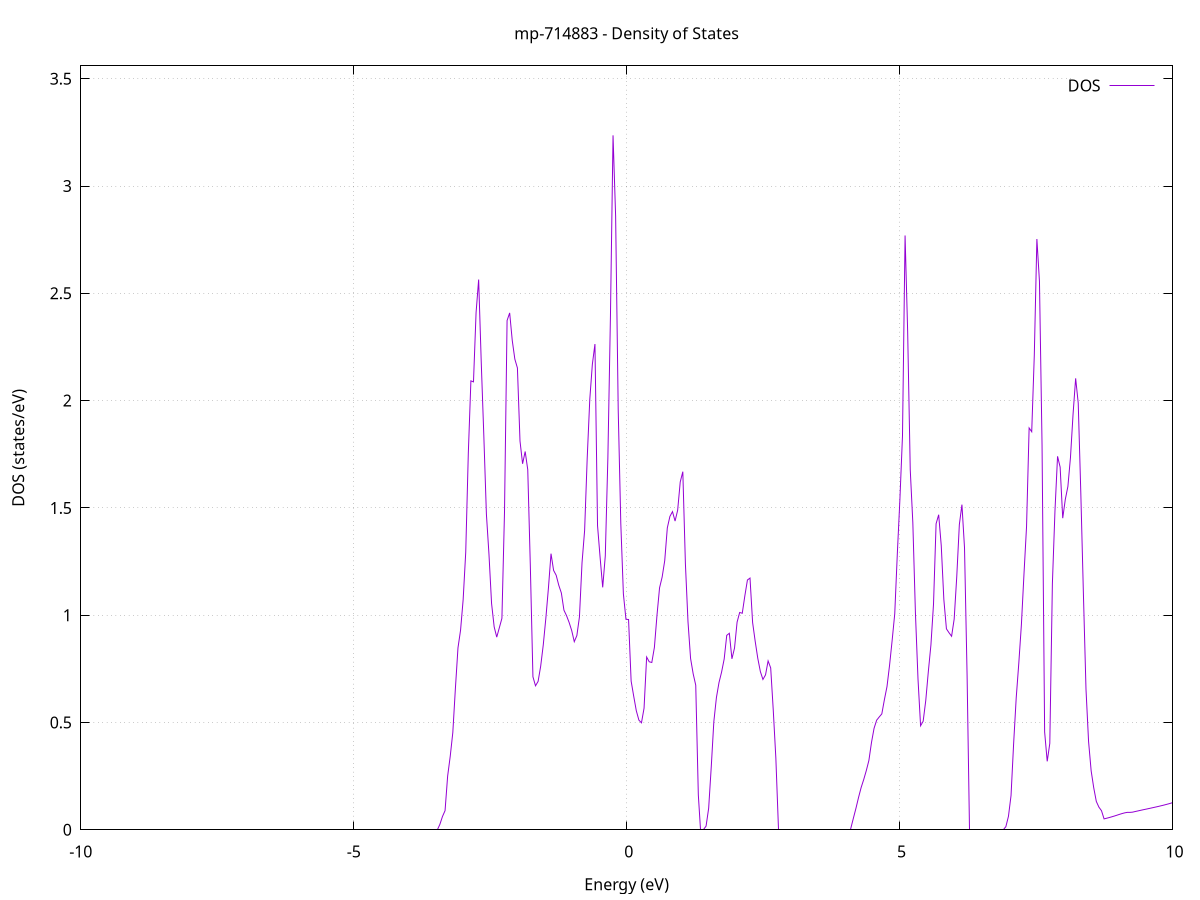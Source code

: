 set title 'mp-714883 - Density of States'
set xlabel 'Energy (eV)'
set ylabel 'DOS (states/eV)'
set grid
set xrange [-10:10]
set yrange [0:3.560]
set xzeroaxis lt -1
set terminal png size 800,600
set output 'mp-714883_dos_gnuplot.png'
plot '-' using 1:2 with lines title 'DOS'
-38.220500 0.000000
-38.173200 0.000000
-38.125800 0.000000
-38.078500 0.000000
-38.031100 0.000000
-37.983800 0.000000
-37.936400 0.000000
-37.889100 0.000000
-37.841800 0.000000
-37.794400 0.000000
-37.747100 0.000000
-37.699700 0.000000
-37.652400 0.000000
-37.605000 0.000000
-37.557700 0.000000
-37.510300 0.000000
-37.463000 0.000000
-37.415600 0.000000
-37.368300 0.000000
-37.321000 0.000000
-37.273600 0.000000
-37.226300 0.000000
-37.178900 0.000000
-37.131600 0.000000
-37.084200 0.000000
-37.036900 0.000000
-36.989500 0.000000
-36.942200 0.000000
-36.894800 0.000000
-36.847500 0.000000
-36.800100 0.000000
-36.752800 0.000000
-36.705500 0.000000
-36.658100 0.000000
-36.610800 0.000000
-36.563400 0.000000
-36.516100 0.000000
-36.468700 0.000000
-36.421400 0.000000
-36.374000 0.000000
-36.326700 0.000000
-36.279300 0.000000
-36.232000 0.000000
-36.184700 0.000000
-36.137300 0.000000
-36.090000 0.000000
-36.042600 0.000000
-35.995300 0.000000
-35.947900 0.000000
-35.900600 0.000000
-35.853200 0.000000
-35.805900 0.000000
-35.758500 0.000000
-35.711200 0.000000
-35.663800 0.000000
-35.616500 0.000000
-35.569200 0.000000
-35.521800 0.000000
-35.474500 0.000000
-35.427100 0.000000
-35.379800 0.000000
-35.332400 0.000000
-35.285100 0.000000
-35.237700 0.000000
-35.190400 0.000000
-35.143000 0.000000
-35.095700 0.000000
-35.048400 0.000000
-35.001000 0.000000
-34.953700 0.000000
-34.906300 0.000000
-34.859000 0.000000
-34.811600 0.000000
-34.764300 0.000000
-34.716900 0.000000
-34.669600 0.000000
-34.622200 0.000000
-34.574900 0.000000
-34.527500 0.000000
-34.480200 0.000000
-34.432900 0.000000
-34.385500 0.000000
-34.338200 0.000000
-34.290800 0.000000
-34.243500 0.000000
-34.196100 0.000000
-34.148800 0.000000
-34.101400 0.000000
-34.054100 0.000000
-34.006700 0.000000
-33.959400 0.000000
-33.912100 0.000000
-33.864700 2.336600
-33.817400 3.489400
-33.770000 6.215700
-33.722700 9.378000
-33.675300 0.000000
-33.628000 0.000000
-33.580600 0.000000
-33.533300 0.000000
-33.485900 0.000000
-33.438600 0.000000
-33.391300 0.000000
-33.343900 0.000000
-33.296600 0.000000
-33.249200 2.883000
-33.201900 2.010600
-33.154500 1.814700
-33.107200 1.859700
-33.059800 1.967700
-33.012500 1.965500
-32.965100 3.733200
-32.917800 1.675600
-32.870400 4.258100
-32.823100 5.480900
-32.775800 15.568500
-32.728400 0.000000
-32.681100 0.000000
-32.633700 0.000000
-32.586400 0.000000
-32.539000 0.000000
-32.491700 0.000000
-32.444300 0.000000
-32.397000 0.000000
-32.349600 0.000000
-32.302300 0.000000
-32.255000 0.000000
-32.207600 0.000000
-32.160300 0.000000
-32.112900 0.000000
-32.065600 0.000000
-32.018200 0.000000
-31.970900 0.000000
-31.923500 0.000000
-31.876200 0.000000
-31.828800 0.000000
-31.781500 0.000000
-31.734100 0.000000
-31.686800 0.000000
-31.639500 0.000000
-31.592100 0.000000
-31.544800 0.000000
-31.497400 0.000000
-31.450100 0.000000
-31.402700 0.000000
-31.355400 0.000000
-31.308000 0.000000
-31.260700 0.000000
-31.213300 0.000000
-31.166000 0.000000
-31.118700 0.000000
-31.071300 0.000000
-31.024000 0.000000
-30.976600 0.000000
-30.929300 0.000000
-30.881900 0.000000
-30.834600 0.000000
-30.787200 0.000000
-30.739900 0.000000
-30.692500 0.000000
-30.645200 0.000000
-30.597800 0.000000
-30.550500 0.000000
-30.503200 0.000000
-30.455800 0.000000
-30.408500 0.000000
-30.361100 0.000000
-30.313800 0.000000
-30.266400 0.000000
-30.219100 0.000000
-30.171700 0.000000
-30.124400 0.000000
-30.077000 0.000000
-30.029700 0.000000
-29.982400 0.000000
-29.935000 0.000000
-29.887700 0.000000
-29.840300 0.000000
-29.793000 0.000000
-29.745600 0.000000
-29.698300 0.000000
-29.650900 0.000000
-29.603600 0.000000
-29.556200 0.000000
-29.508900 0.000000
-29.461600 0.000000
-29.414200 0.000000
-29.366900 0.000000
-29.319500 0.000000
-29.272200 0.000000
-29.224800 0.000000
-29.177500 0.000000
-29.130100 0.000000
-29.082800 0.000000
-29.035400 0.000000
-28.988100 0.000000
-28.940700 0.000000
-28.893400 0.000000
-28.846100 0.000000
-28.798700 0.000000
-28.751400 0.000000
-28.704000 0.000000
-28.656700 0.000000
-28.609300 0.000000
-28.562000 0.000000
-28.514600 0.000000
-28.467300 0.000000
-28.419900 0.000000
-28.372600 0.000000
-28.325300 0.000000
-28.277900 0.000000
-28.230600 0.000000
-28.183200 0.000000
-28.135900 0.000000
-28.088500 0.000000
-28.041200 0.000000
-27.993800 0.000000
-27.946500 0.000000
-27.899100 0.000000
-27.851800 0.000000
-27.804400 0.000000
-27.757100 0.000000
-27.709800 0.000000
-27.662400 0.000000
-27.615100 0.000000
-27.567700 0.000000
-27.520400 0.000000
-27.473000 0.000000
-27.425700 0.000000
-27.378300 0.000000
-27.331000 0.000000
-27.283600 0.000000
-27.236300 0.000000
-27.189000 0.000000
-27.141600 0.000000
-27.094300 0.000000
-27.046900 0.000000
-26.999600 0.000000
-26.952200 0.000000
-26.904900 0.000000
-26.857500 0.000000
-26.810200 0.000000
-26.762800 0.000000
-26.715500 0.000000
-26.668100 0.000000
-26.620800 0.000000
-26.573500 0.000000
-26.526100 0.000000
-26.478800 0.000000
-26.431400 0.000000
-26.384100 0.000000
-26.336700 0.000000
-26.289400 0.000000
-26.242000 0.000000
-26.194700 0.000000
-26.147300 0.000000
-26.100000 0.000000
-26.052700 0.000000
-26.005300 0.000000
-25.958000 0.000000
-25.910600 0.000000
-25.863300 0.000000
-25.815900 0.000000
-25.768600 0.000000
-25.721200 0.000000
-25.673900 0.000000
-25.626500 0.000000
-25.579200 0.000000
-25.531900 0.000000
-25.484500 0.000000
-25.437200 0.000000
-25.389800 0.000000
-25.342500 0.000000
-25.295100 0.000000
-25.247800 0.000000
-25.200400 0.000000
-25.153100 0.000000
-25.105700 0.000000
-25.058400 0.000000
-25.011000 0.000000
-24.963700 0.000000
-24.916400 0.000000
-24.869000 0.000000
-24.821700 0.000000
-24.774300 0.000000
-24.727000 0.000000
-24.679600 0.000000
-24.632300 0.000000
-24.584900 0.000000
-24.537600 0.000000
-24.490200 0.000000
-24.442900 0.000000
-24.395600 0.000000
-24.348200 0.000000
-24.300900 0.000000
-24.253500 0.000000
-24.206200 0.000000
-24.158800 0.000000
-24.111500 0.000000
-24.064100 0.000000
-24.016800 0.000000
-23.969400 0.000000
-23.922100 0.000000
-23.874700 0.000000
-23.827400 0.000000
-23.780100 0.000000
-23.732700 0.000000
-23.685400 0.000000
-23.638000 0.000000
-23.590700 0.000000
-23.543300 0.000000
-23.496000 0.000000
-23.448600 0.000000
-23.401300 0.000000
-23.353900 0.000000
-23.306600 0.000000
-23.259300 0.000000
-23.211900 0.000000
-23.164600 0.000000
-23.117200 0.000000
-23.069900 0.000000
-23.022500 0.000000
-22.975200 0.000000
-22.927800 0.000000
-22.880500 0.000000
-22.833100 0.000000
-22.785800 0.000000
-22.738400 0.000000
-22.691100 0.000000
-22.643800 0.000000
-22.596400 0.000000
-22.549100 0.000000
-22.501700 0.000000
-22.454400 0.000000
-22.407000 0.000000
-22.359700 0.000000
-22.312300 0.000000
-22.265000 0.000000
-22.217600 0.000000
-22.170300 0.000000
-22.123000 0.000000
-22.075600 0.000000
-22.028300 0.000000
-21.980900 0.000000
-21.933600 0.000000
-21.886200 0.000000
-21.838900 0.000000
-21.791500 0.000000
-21.744200 0.000000
-21.696800 0.000000
-21.649500 0.000000
-21.602200 0.000000
-21.554800 0.000000
-21.507500 0.000000
-21.460100 0.000000
-21.412800 0.000000
-21.365400 0.000000
-21.318100 0.000000
-21.270700 0.000000
-21.223400 0.000000
-21.176000 0.000000
-21.128700 0.000000
-21.081300 0.000000
-21.034000 0.000000
-20.986700 0.000000
-20.939300 0.000000
-20.892000 0.000000
-20.844600 0.000000
-20.797300 0.000000
-20.749900 0.000000
-20.702600 0.000000
-20.655200 0.000000
-20.607900 0.000000
-20.560500 0.000000
-20.513200 0.000000
-20.465900 0.000000
-20.418500 0.000000
-20.371200 0.000000
-20.323800 0.000000
-20.276500 0.000000
-20.229100 0.000000
-20.181800 0.000000
-20.134400 0.000000
-20.087100 0.000000
-20.039700 0.000000
-19.992400 0.000000
-19.945000 0.000000
-19.897700 0.000000
-19.850400 0.000000
-19.803000 0.000000
-19.755700 0.000000
-19.708300 0.000000
-19.661000 0.000000
-19.613600 0.000000
-19.566300 0.000000
-19.518900 0.000000
-19.471600 0.000000
-19.424200 0.000000
-19.376900 0.000000
-19.329600 0.000000
-19.282200 0.000000
-19.234900 0.000000
-19.187500 0.000000
-19.140200 0.000000
-19.092800 0.000000
-19.045500 0.000000
-18.998100 0.000000
-18.950800 0.000000
-18.903400 0.000000
-18.856100 0.000000
-18.808700 0.000000
-18.761400 0.000000
-18.714100 0.000000
-18.666700 0.000000
-18.619400 0.000000
-18.572000 0.000000
-18.524700 0.000000
-18.477300 0.000000
-18.430000 0.000000
-18.382600 0.000000
-18.335300 0.000000
-18.287900 0.000000
-18.240600 0.000000
-18.193300 0.000000
-18.145900 0.000000
-18.098600 0.000000
-18.051200 0.000000
-18.003900 0.000000
-17.956500 0.000000
-17.909200 0.000000
-17.861800 0.000000
-17.814500 0.000000
-17.767100 0.000000
-17.719800 0.000000
-17.672500 0.000000
-17.625100 0.000000
-17.577800 0.000000
-17.530400 0.000000
-17.483100 0.000000
-17.435700 0.000000
-17.388400 0.000000
-17.341000 0.000000
-17.293700 0.000000
-17.246300 0.000000
-17.199000 0.000000
-17.151600 0.000000
-17.104300 0.000000
-17.057000 0.000000
-17.009600 0.000000
-16.962300 0.000000
-16.914900 0.000000
-16.867600 0.000000
-16.820200 0.000000
-16.772900 0.000000
-16.725500 0.000000
-16.678200 0.000000
-16.630800 0.000000
-16.583500 0.000000
-16.536200 0.000000
-16.488800 0.000000
-16.441500 0.000000
-16.394100 0.000000
-16.346800 0.000000
-16.299400 0.000000
-16.252100 0.000000
-16.204700 0.000000
-16.157400 0.000000
-16.110000 0.000000
-16.062700 0.000000
-16.015300 0.000000
-15.968000 0.000000
-15.920700 0.050400
-15.873300 0.161100
-15.826000 0.314600
-15.778600 0.364600
-15.731300 0.366300
-15.683900 0.357000
-15.636600 0.382300
-15.589200 0.407600
-15.541900 0.432900
-15.494500 0.459400
-15.447200 0.487800
-15.399900 0.524100
-15.352500 0.568400
-15.305200 0.619900
-15.257800 0.714700
-15.210500 0.929000
-15.163100 2.791600
-15.115800 3.460200
-15.068400 2.115000
-15.021100 1.934300
-14.973700 1.680000
-14.926400 1.285900
-14.879000 0.252500
-14.831700 0.000000
-14.784400 0.918800
-14.737000 2.827500
-14.689700 3.797100
-14.642300 4.064800
-14.595000 3.341000
-14.547600 2.302400
-14.500300 1.742800
-14.452900 0.669900
-14.405600 0.561600
-14.358200 0.361100
-14.310900 0.226200
-14.263600 0.043600
-14.216200 0.000000
-14.168900 0.000000
-14.121500 0.000000
-14.074200 0.000000
-14.026800 0.000000
-13.979500 0.000000
-13.932100 0.000000
-13.884800 0.000000
-13.837400 0.000000
-13.790100 0.000000
-13.742800 0.000000
-13.695400 0.000000
-13.648100 0.000000
-13.600700 0.000000
-13.553400 0.000000
-13.506000 0.000000
-13.458700 0.000000
-13.411300 0.000000
-13.364000 0.000000
-13.316600 0.000000
-13.269300 0.000000
-13.221900 0.000000
-13.174600 0.000000
-13.127300 0.000000
-13.079900 0.000000
-13.032600 0.000000
-12.985200 0.000000
-12.937900 0.000000
-12.890500 0.000000
-12.843200 0.000000
-12.795800 0.000000
-12.748500 0.000000
-12.701100 0.000000
-12.653800 0.000000
-12.606500 0.000000
-12.559100 0.000000
-12.511800 0.000000
-12.464400 0.000000
-12.417100 0.000000
-12.369700 0.000000
-12.322400 0.000000
-12.275000 0.000000
-12.227700 0.000000
-12.180300 0.000000
-12.133000 0.000000
-12.085600 0.000000
-12.038300 0.000000
-11.991000 0.000000
-11.943600 0.000000
-11.896300 0.000000
-11.848900 0.000000
-11.801600 0.000000
-11.754200 0.000000
-11.706900 0.000000
-11.659500 0.000000
-11.612200 0.000000
-11.564800 0.000000
-11.517500 0.000000
-11.470200 0.000000
-11.422800 0.000000
-11.375500 0.000000
-11.328100 0.000000
-11.280800 0.000000
-11.233400 0.000000
-11.186100 0.000000
-11.138700 0.000000
-11.091400 0.000000
-11.044000 0.000000
-10.996700 0.000000
-10.949300 0.000000
-10.902000 0.000000
-10.854700 0.000000
-10.807300 0.000000
-10.760000 0.000000
-10.712600 0.000000
-10.665300 0.000000
-10.617900 0.000000
-10.570600 0.000000
-10.523200 0.000000
-10.475900 0.000000
-10.428500 0.000000
-10.381200 0.000000
-10.333900 0.000000
-10.286500 0.000000
-10.239200 0.000000
-10.191800 0.000000
-10.144500 0.000000
-10.097100 0.000000
-10.049800 0.000000
-10.002400 0.000000
-9.955100 0.000000
-9.907700 0.000000
-9.860400 0.000000
-9.813100 0.000000
-9.765700 0.000000
-9.718400 0.000000
-9.671000 0.000000
-9.623700 0.000000
-9.576300 0.000000
-9.529000 0.000000
-9.481600 0.000000
-9.434300 0.000000
-9.386900 0.000000
-9.339600 0.000000
-9.292200 0.000000
-9.244900 0.000000
-9.197600 0.000000
-9.150200 0.000000
-9.102900 0.000000
-9.055500 0.000000
-9.008200 0.000000
-8.960800 0.000000
-8.913500 0.000000
-8.866100 0.000000
-8.818800 0.000000
-8.771400 0.000000
-8.724100 0.000000
-8.676800 0.000000
-8.629400 0.000000
-8.582100 0.000000
-8.534700 0.000000
-8.487400 0.000000
-8.440000 0.000000
-8.392700 0.000000
-8.345300 0.000000
-8.298000 0.000000
-8.250600 0.000000
-8.203300 0.000000
-8.155900 0.000000
-8.108600 0.000000
-8.061300 0.000000
-8.013900 0.000000
-7.966600 0.000000
-7.919200 0.000000
-7.871900 0.000000
-7.824500 0.000000
-7.777200 0.000000
-7.729800 0.000000
-7.682500 0.000000
-7.635100 0.000000
-7.587800 0.000000
-7.540500 0.000000
-7.493100 0.000000
-7.445800 0.000000
-7.398400 0.000000
-7.351100 0.000000
-7.303700 0.000000
-7.256400 0.000000
-7.209000 0.000000
-7.161700 0.000000
-7.114300 0.000000
-7.067000 0.000000
-7.019600 0.000000
-6.972300 0.000000
-6.925000 0.000000
-6.877600 0.000000
-6.830300 0.000000
-6.782900 0.000000
-6.735600 0.000000
-6.688200 0.000000
-6.640900 0.000000
-6.593500 0.000000
-6.546200 0.000000
-6.498800 0.000000
-6.451500 0.000000
-6.404200 0.000000
-6.356800 0.000000
-6.309500 0.000000
-6.262100 0.000000
-6.214800 0.000000
-6.167400 0.000000
-6.120100 0.000000
-6.072700 0.000000
-6.025400 0.000000
-5.978000 0.000000
-5.930700 0.000000
-5.883400 0.000000
-5.836000 0.000000
-5.788700 0.000000
-5.741300 0.000000
-5.694000 0.000000
-5.646600 0.000000
-5.599300 0.000000
-5.551900 0.000000
-5.504600 0.000000
-5.457200 0.000000
-5.409900 0.000000
-5.362500 0.000000
-5.315200 0.000000
-5.267900 0.000000
-5.220500 0.000000
-5.173200 0.000000
-5.125800 0.000000
-5.078500 0.000000
-5.031100 0.000000
-4.983800 0.000000
-4.936400 0.000000
-4.889100 0.000000
-4.841700 0.000000
-4.794400 0.000000
-4.747100 0.000000
-4.699700 0.000000
-4.652400 0.000000
-4.605000 0.000000
-4.557700 0.000000
-4.510300 0.000000
-4.463000 0.000000
-4.415600 0.000000
-4.368300 0.000000
-4.320900 0.000000
-4.273600 0.000000
-4.226200 0.000000
-4.178900 0.000000
-4.131600 0.000000
-4.084200 0.000000
-4.036900 0.000000
-3.989500 0.000000
-3.942200 0.000000
-3.894800 0.000000
-3.847500 0.000000
-3.800100 0.000000
-3.752800 0.000000
-3.705400 0.000000
-3.658100 0.000000
-3.610800 0.000000
-3.563400 0.000000
-3.516100 0.000000
-3.468700 0.000000
-3.421400 0.025300
-3.374000 0.061900
-3.326700 0.089100
-3.279300 0.250300
-3.232000 0.342400
-3.184600 0.453000
-3.137300 0.658600
-3.089900 0.847900
-3.042600 0.930200
-2.995300 1.072000
-2.947900 1.293600
-2.900600 1.755300
-2.853200 2.092100
-2.805900 2.087400
-2.758500 2.409800
-2.711200 2.564100
-2.663800 2.179900
-2.616500 1.836500
-2.569100 1.470200
-2.521800 1.282100
-2.474500 1.054500
-2.427100 0.945900
-2.379800 0.897800
-2.332400 0.941400
-2.285100 0.985400
-2.237700 1.479700
-2.190400 2.373200
-2.143000 2.408800
-2.095700 2.280500
-2.048300 2.193400
-2.001000 2.152200
-1.953700 1.811700
-1.906300 1.705600
-1.859000 1.762900
-1.811600 1.678100
-1.764300 1.227900
-1.716900 0.713100
-1.669600 0.671000
-1.622200 0.691400
-1.574900 0.762300
-1.527500 0.861600
-1.480200 0.985800
-1.432800 1.126900
-1.385500 1.286900
-1.338200 1.208800
-1.290800 1.186000
-1.243500 1.139700
-1.196100 1.103500
-1.148800 1.023500
-1.101400 0.998000
-1.054100 0.966400
-1.006700 0.928700
-0.959400 0.876600
-0.912000 0.905100
-0.864700 0.992200
-0.817400 1.244300
-0.770000 1.394200
-0.722700 1.730800
-0.675300 2.006000
-0.628000 2.169600
-0.580600 2.263600
-0.533300 1.417300
-0.485900 1.268100
-0.438600 1.129600
-0.391200 1.276200
-0.343900 1.733500
-0.296500 2.399100
-0.249200 3.236400
-0.201900 2.859900
-0.154500 1.957300
-0.107200 1.428500
-0.059800 1.099400
-0.012500 0.980700
0.034900 0.980000
0.082200 0.693000
0.129600 0.622200
0.176900 0.554800
0.224300 0.511000
0.271600 0.498500
0.318900 0.566600
0.366300 0.805000
0.413600 0.782900
0.461000 0.779600
0.508300 0.849900
0.555700 0.999300
0.603000 1.127700
0.650400 1.177700
0.697700 1.254300
0.745100 1.407000
0.792400 1.460300
0.839800 1.482700
0.887100 1.438700
0.934400 1.489000
0.981800 1.621000
1.029100 1.668900
1.076500 1.239300
1.123800 0.970300
1.171200 0.798500
1.218500 0.727200
1.265900 0.673800
1.313200 0.162500
1.360600 0.000000
1.407900 0.000000
1.455200 0.017000
1.502600 0.100600
1.549900 0.292600
1.597300 0.503500
1.644600 0.616200
1.692000 0.686200
1.739300 0.735000
1.786700 0.795700
1.834000 0.906200
1.881400 0.915700
1.928700 0.796600
1.976100 0.846700
2.023400 0.967800
2.070700 1.012700
2.118100 1.009100
2.165400 1.090100
2.212800 1.164000
2.260100 1.173000
2.307500 0.966300
2.354800 0.878600
2.402200 0.799500
2.449500 0.737500
2.496900 0.700500
2.544200 0.721800
2.591500 0.786900
2.638900 0.754300
2.686200 0.556500
2.733600 0.333400
2.780900 0.000000
2.828300 0.000000
2.875600 0.000000
2.923000 0.000000
2.970300 0.000000
3.017700 0.000000
3.065000 0.000000
3.112300 0.000000
3.159700 0.000000
3.207000 0.000000
3.254400 0.000000
3.301700 0.000000
3.349100 0.000000
3.396400 0.000000
3.443800 0.000000
3.491100 0.000000
3.538500 0.000000
3.585800 0.000000
3.633200 0.000000
3.680500 0.000000
3.727800 0.000000
3.775200 0.000000
3.822500 0.000000
3.869900 0.000000
3.917200 0.000000
3.964600 0.000000
4.011900 0.000000
4.059300 0.000000
4.106600 0.000000
4.154000 0.054100
4.201300 0.100600
4.248600 0.150900
4.296000 0.196900
4.343300 0.234300
4.390700 0.275900
4.438000 0.323200
4.485400 0.406600
4.532700 0.472800
4.580100 0.510700
4.627400 0.525800
4.674800 0.540100
4.722100 0.606500
4.769500 0.667100
4.816800 0.767000
4.864100 0.882700
4.911500 1.006200
4.958800 1.286300
5.006200 1.540000
5.053500 1.835700
5.100900 2.769700
5.148200 2.320700
5.195600 1.678000
5.242900 1.430900
5.290300 1.011800
5.337600 0.702700
5.384900 0.484700
5.432300 0.506000
5.479600 0.602000
5.527000 0.737800
5.574300 0.861000
5.621700 1.050800
5.669000 1.426200
5.716400 1.468300
5.763700 1.324000
5.811100 1.073000
5.858400 0.936400
5.905800 0.918200
5.953100 0.901900
6.000400 0.982000
6.047800 1.180800
6.095100 1.422100
6.142500 1.515300
6.189800 1.313700
6.237200 0.716000
6.284500 0.000000
6.331900 0.000000
6.379200 0.000000
6.426600 0.000000
6.473900 0.000000
6.521200 0.000000
6.568600 0.000000
6.615900 0.000000
6.663300 0.000000
6.710600 0.000000
6.758000 0.000000
6.805300 0.000000
6.852700 0.000000
6.900000 0.000000
6.947400 0.014600
6.994700 0.062700
7.042000 0.159500
7.089400 0.401000
7.136700 0.614100
7.184100 0.775800
7.231400 0.954200
7.278800 1.190100
7.326100 1.412500
7.373500 1.872500
7.420800 1.855000
7.468200 2.211500
7.515500 2.753200
7.562900 2.554900
7.610200 1.792800
7.657500 0.455900
7.704900 0.318800
7.752200 0.402800
7.799600 1.147500
7.846900 1.486100
7.894300 1.740400
7.941600 1.690000
7.989000 1.452100
8.036300 1.539600
8.083700 1.600000
8.131000 1.735700
8.178300 1.936400
8.225700 2.103800
8.273000 1.988500
8.320400 1.568400
8.367700 1.101400
8.415100 0.655800
8.462400 0.411500
8.509800 0.274700
8.557100 0.195600
8.604500 0.131900
8.651800 0.105500
8.699200 0.088900
8.746500 0.050700
8.793800 0.053800
8.841200 0.057000
8.888500 0.060500
8.935900 0.064100
8.983200 0.068000
9.030600 0.072000
9.077900 0.075700
9.125300 0.078900
9.172600 0.081200
9.220000 0.081100
9.267300 0.082100
9.314600 0.084900
9.362000 0.087600
9.409300 0.090300
9.456700 0.093000
9.504000 0.095500
9.551400 0.098100
9.598700 0.100700
9.646100 0.103400
9.693400 0.106100
9.740800 0.108800
9.788100 0.111700
9.835500 0.114600
9.882800 0.117800
9.930100 0.121000
9.977500 0.124400
10.024800 0.129400
10.072200 0.141900
10.119500 0.167000
10.166900 0.162100
10.214200 0.152500
10.261600 0.143400
10.308900 0.146400
10.356300 0.149700
10.403600 0.153000
10.450900 0.156500
10.498300 0.160100
10.545600 0.164300
10.593000 0.169200
10.640300 0.174000
10.687700 0.178900
10.735000 0.184200
10.782400 0.189500
10.829700 0.195400
10.877100 0.202200
10.924400 0.208500
10.971700 0.214700
11.019100 0.222000
11.066400 0.234900
11.113800 0.247000
11.161100 0.256900
11.208500 0.266400
11.255800 0.275300
11.303200 0.283900
11.350500 0.292900
11.397900 0.302200
11.445200 0.311400
11.492600 0.320700
11.539900 0.331400
11.587200 0.343700
11.634600 0.356500
11.681900 0.369600
11.729300 0.383300
11.776600 0.398300
11.824000 0.415100
11.871300 0.444600
11.918700 0.462500
11.966000 0.480600
12.013400 0.499800
12.060700 0.522200
12.108000 0.545300
12.155400 0.566700
12.202700 0.584100
12.250100 0.597400
12.297400 0.601400
12.344800 0.599300
12.392100 0.596700
12.439500 0.586600
12.486800 0.561300
12.534200 0.531800
12.581500 0.501200
12.628900 0.473700
12.676200 0.448700
12.723500 0.441700
12.770900 0.445300
12.818200 0.450100
12.865600 0.455300
12.912900 0.460900
12.960300 0.465000
13.007600 0.457500
13.055000 0.429100
13.102300 0.421200
13.149700 0.418300
13.197000 0.426700
13.244300 0.433700
13.291700 0.442100
13.339000 0.448700
13.386400 0.451000
13.433700 0.448300
13.481100 0.443900
13.528400 0.439100
13.575800 0.439900
13.623100 0.441200
13.670500 0.445100
13.717800 0.451700
13.765200 0.462600
13.812500 0.481000
13.859800 0.507200
13.907200 0.540500
13.954500 0.587200
14.001900 0.599100
14.049200 0.611800
14.096600 0.604900
14.143900 0.683400
14.191300 0.812800
14.238600 0.890600
14.286000 0.775600
14.333300 0.755200
14.380600 0.682100
14.428000 0.587800
14.475300 0.555800
14.522700 0.465100
14.570000 0.305300
14.617400 0.230700
14.664700 0.176700
14.712100 0.145200
14.759400 0.159700
14.806800 0.202700
14.854100 0.259600
14.901400 0.315400
14.948800 0.367500
14.996100 0.378800
15.043500 0.410800
15.090800 0.462800
15.138200 0.563500
15.185500 0.729900
15.232900 0.888500
15.280200 0.992400
15.327600 1.102900
15.374900 1.172300
15.422300 1.028600
15.469600 0.760300
15.516900 0.578900
15.564300 0.490500
15.611600 0.441100
15.659000 0.406100
15.706300 0.390400
15.753700 0.479100
15.801000 0.517400
15.848400 0.530200
15.895700 0.555300
15.943100 0.593900
15.990400 0.626500
16.037700 0.679000
16.085100 0.772300
16.132400 0.820300
16.179800 0.843900
16.227100 0.840400
16.274500 0.839700
16.321800 0.866500
16.369200 0.990800
16.416500 0.995200
16.463900 0.965500
16.511200 0.940500
16.558600 0.827800
16.605900 0.731000
16.653200 0.650700
16.700600 0.552800
16.747900 0.527300
16.795300 0.510400
16.842600 0.496600
16.890000 0.494100
16.937300 0.549900
16.984700 0.646900
17.032000 0.545500
17.079400 0.464800
17.126700 0.440300
17.174000 0.414200
17.221400 0.397900
17.268700 0.393200
17.316100 0.395700
17.363400 0.400100
17.410800 0.405200
17.458100 0.409800
17.505500 0.416900
17.552800 0.426400
17.600200 0.439600
17.647500 0.453200
17.694900 0.467200
17.742200 0.494000
17.789500 0.539500
17.836900 0.595200
17.884200 0.666200
17.931600 0.693600
17.978900 0.731900
18.026300 0.731300
18.073600 0.759400
18.121000 0.791000
18.168300 0.835000
18.215700 0.885400
18.263000 0.935100
18.310300 1.000200
18.357700 1.087700
18.405000 1.294800
18.452400 1.723300
18.499700 2.361900
18.547100 5.160700
18.594400 1.827700
18.641800 1.599000
18.689100 1.362500
18.736500 1.228500
18.783800 1.133000
18.831100 1.083900
18.878500 1.085900
18.925800 1.123400
18.973200 1.066200
19.020500 1.062900
19.067900 1.037300
19.115200 0.956300
19.162600 0.891400
19.209900 0.841100
19.257300 0.810800
19.304600 0.780600
19.352000 0.751800
19.399300 0.725700
19.446600 0.702700
19.494000 0.679700
19.541300 0.655800
19.588700 0.631300
19.636000 0.606300
19.683400 0.575000
19.730700 0.545100
19.778100 0.521700
19.825400 0.507800
19.872800 0.506300
19.920100 0.511100
19.967400 0.518100
20.014800 0.525500
20.062100 0.529700
20.109500 0.510300
20.156800 0.478100
20.204200 0.444700
20.251500 0.443100
20.298900 0.471300
20.346200 0.477200
20.393600 0.487700
20.440900 0.504000
20.488300 0.519200
20.535600 0.500300
20.582900 0.511300
20.630300 0.528600
20.677600 0.551400
20.725000 0.579800
20.772300 0.646900
20.819700 0.728500
20.867000 0.704800
20.914400 0.613500
20.961700 0.607600
21.009100 0.644200
21.056400 0.683700
21.103700 0.707600
21.151100 0.752900
21.198400 0.764300
21.245800 0.742600
21.293100 0.712700
21.340500 0.692300
21.387800 0.697200
21.435200 0.715000
21.482500 0.719800
21.529900 0.703700
21.577200 0.700700
21.624600 0.715900
21.671900 0.729500
21.719200 0.774700
21.766600 0.866300
21.813900 0.913700
21.861300 0.862600
21.908600 0.832300
21.956000 0.835300
22.003300 0.833200
22.050700 0.837000
22.098000 0.815200
22.145400 0.743500
22.192700 0.717000
22.240000 0.696800
22.287400 0.641800
22.334700 0.525200
22.382100 0.510400
22.429400 0.508600
22.476800 0.514800
22.524100 0.538600
22.571500 0.583400
22.618800 0.620500
22.666200 0.655100
22.713500 0.670700
22.760800 0.679000
22.808200 0.710500
22.855500 0.765600
22.902900 0.802600
22.950200 0.799400
22.997600 0.816600
23.044900 0.801600
23.092300 0.805100
23.139600 0.790900
23.187000 0.769000
23.234300 0.749800
23.281700 0.716300
23.329000 0.668000
23.376300 0.614800
23.423700 0.568000
23.471000 0.522000
23.518400 0.506600
23.565700 0.567300
23.613100 0.557300
23.660400 0.525100
23.707800 0.514800
23.755100 0.527400
23.802500 0.543800
23.849800 0.555300
23.897100 0.563700
23.944500 0.571800
23.991800 0.582500
24.039200 0.584700
24.086500 0.624800
24.133900 0.633300
24.181200 0.641000
24.228600 0.649600
24.275900 0.656400
24.323300 0.656600
24.370600 0.656900
24.418000 0.647500
24.465300 0.647200
24.512600 0.650700
24.560000 0.655100
24.607300 0.669700
24.654700 0.679900
24.702000 0.690500
24.749400 0.713700
24.796700 0.739900
24.844100 0.755000
24.891400 0.757900
24.938800 0.757600
24.986100 0.744000
25.033400 0.745000
25.080800 0.765300
25.128100 0.727700
25.175500 0.708500
25.222800 0.701500
25.270200 0.687300
25.317500 0.655700
25.364900 0.639500
25.412200 0.640600
25.459600 0.637600
25.506900 0.648300
25.554300 0.767200
25.601600 0.821300
25.648900 0.802200
25.696300 0.755700
25.743600 0.766400
25.791000 0.760100
25.838300 0.744100
25.885700 0.731000
25.933000 0.720000
25.980400 0.712600
26.027700 0.709500
26.075100 0.666400
26.122400 0.646100
26.169700 0.639400
26.217100 0.638600
26.264400 0.650200
26.311800 0.651300
26.359100 0.643300
26.406500 0.644100
26.453800 0.673200
26.501200 0.717500
26.548500 0.759700
26.595900 0.800000
26.643200 0.818800
26.690500 0.806900
26.737900 0.771100
26.785200 0.715500
26.832600 0.656000
26.879900 0.602200
26.927300 0.550000
26.974600 0.480200
27.022000 0.428400
27.069300 0.398100
27.116700 0.400300
27.164000 0.428700
27.211400 0.403600
27.258700 0.441100
27.306000 0.484900
27.353400 0.524000
27.400700 0.563900
27.448100 0.598500
27.495400 0.613300
27.542800 0.649500
27.590100 0.693300
27.637500 0.735200
27.684800 0.767000
27.732200 0.794200
27.779500 0.818200
27.826800 0.827100
27.874200 0.834200
27.921500 0.836100
27.968900 0.785000
28.016200 0.762800
28.063600 0.762600
28.110900 0.714700
28.158300 0.672700
28.205600 0.642800
28.253000 0.609200
28.300300 0.599000
28.347700 0.599700
28.395000 0.592700
28.442300 0.619000
28.489700 0.599900
28.537000 0.590800
28.584400 0.587600
28.631700 0.593900
28.679100 0.606900
28.726400 0.628700
28.773800 0.657900
28.821100 0.691600
28.868500 0.724900
28.915800 0.766200
28.963100 0.814300
29.010500 0.827100
29.057800 0.842600
29.105200 0.869600
29.152500 0.899300
29.199900 0.937900
29.247200 0.979100
29.294600 1.042900
29.341900 1.096000
29.389300 1.093300
29.436600 1.107000
29.484000 1.118300
29.531300 1.143700
29.578600 1.180400
29.626000 1.144600
29.673300 1.106200
29.720700 1.101100
29.768000 1.053900
29.815400 0.980500
29.862700 0.885200
29.910100 0.805100
29.957400 0.746300
30.004800 0.698200
30.052100 0.663000
30.099400 0.672000
30.146800 0.701300
30.194100 0.730200
30.241500 0.751300
30.288800 0.749000
30.336200 0.757600
30.383500 0.779300
30.430900 0.850000
30.478200 0.854500
30.525600 0.889600
30.572900 0.933300
30.620200 0.978800
30.667600 1.092400
30.714900 1.142400
30.762300 1.228300
30.809600 1.362300
30.857000 1.329400
30.904300 1.307200
30.951700 1.309300
30.999000 1.408000
31.046400 1.329400
31.093700 1.298300
31.141100 1.288500
31.188400 1.237100
31.235700 1.263100
31.283100 1.214000
31.330400 1.134300
31.377800 1.058100
31.425100 1.020900
31.472500 0.988000
31.519800 0.964800
31.567200 0.967700
31.614500 1.034100
31.661900 1.017600
31.709200 0.960900
31.756500 0.907100
31.803900 0.854400
31.851200 0.840600
31.898600 0.826900
31.945900 0.823400
31.993300 0.841500
32.040600 0.926500
32.088000 1.061400
32.135300 1.220100
32.182700 1.271600
32.230000 1.225100
32.277400 1.172900
32.324700 1.144000
32.372000 1.163700
32.419400 1.051300
32.466700 0.898000
32.514100 0.823300
32.561400 0.782500
32.608800 0.752700
32.656100 0.750900
32.703500 0.764600
32.750800 0.782900
32.798200 0.719900
32.845500 0.703600
32.892800 0.675400
32.940200 0.640600
32.987500 0.606300
33.034900 0.577000
33.082200 0.565100
33.129600 0.586000
33.176900 0.640500
33.224300 0.661800
33.271600 0.714400
33.319000 0.780200
33.366300 0.823900
33.413700 0.899400
33.461000 0.943000
33.508300 0.967100
33.555700 0.977900
33.603000 0.986100
33.650400 0.997200
33.697700 0.998400
33.745100 0.981900
33.792400 0.966700
33.839800 0.960800
33.887100 0.937100
33.934500 0.920200
33.981800 0.868200
34.029100 0.764200
34.076500 0.672600
34.123800 0.638700
34.171200 0.624900
34.218500 0.615200
34.265900 0.605900
34.313200 0.613600
34.360600 0.640000
34.407900 0.714600
34.455300 0.863100
34.502600 1.106700
34.549900 1.356400
34.597300 1.482300
34.644600 1.494800
34.692000 1.486800
34.739300 1.451100
34.786700 1.447700
34.834000 1.378500
34.881400 1.361700
34.928700 1.259100
34.976100 1.176800
35.023400 1.106200
35.070800 1.024300
35.118100 0.905700
35.165400 0.710200
35.212800 0.628500
35.260100 0.560500
35.307500 0.516800
35.354800 0.487300
35.402200 0.462600
35.449500 0.445100
35.496900 0.439100
35.544200 0.456400
35.591600 0.504500
35.638900 0.584500
35.686200 0.651100
35.733600 0.716500
35.780900 0.801700
35.828300 0.885100
35.875600 0.963300
35.923000 1.027000
35.970300 1.072300
36.017700 1.140000
36.065000 1.112100
36.112400 1.073800
36.159700 1.013400
36.207100 0.994800
36.254400 0.994500
36.301700 0.988700
36.349100 0.976100
36.396400 0.950300
36.443800 0.975500
36.491100 0.994400
36.538500 0.979900
36.585800 0.934500
36.633200 0.881600
36.680500 0.848700
36.727900 0.824800
36.775200 0.810400
36.822500 0.812900
36.869900 0.837600
36.917200 0.865600
36.964600 0.914600
37.011900 0.982600
37.059300 1.039100
37.106600 1.078900
37.154000 1.136300
37.201300 1.152900
37.248700 1.173600
37.296000 1.192800
37.343400 1.173900
37.390700 1.206700
37.438000 1.254200
37.485400 1.202300
37.532700 1.128100
37.580100 1.095500
37.627400 1.077800
37.674800 1.075200
37.722100 1.089700
37.769500 1.106100
37.816800 1.113500
37.864200 1.124500
37.911500 1.132800
37.958800 1.163300
38.006200 1.168400
38.053500 1.181900
38.100900 1.225900
38.148200 1.219000
38.195600 1.235700
38.242900 1.208800
38.290300 1.197000
38.337600 1.187400
38.385000 1.175400
38.432300 1.157100
38.479600 1.144700
38.527000 1.169700
38.574300 1.152300
38.621700 1.126700
38.669000 1.153600
38.716400 1.162800
38.763700 1.139100
38.811100 1.089000
38.858400 1.009400
38.905800 0.981400
38.953100 0.939500
39.000500 0.924000
39.047800 0.923200
39.095100 0.952600
39.142500 0.988600
39.189800 1.040900
39.237200 1.117100
39.284500 1.196900
39.331900 1.279300
39.379200 1.174400
39.426600 1.084700
39.473900 1.030700
39.521300 0.953700
39.568600 0.914800
39.615900 0.882900
39.663300 0.878200
39.710600 0.860200
39.758000 0.816000
39.805300 0.795300
39.852700 0.799100
39.900000 0.805100
39.947400 0.794900
39.994700 0.818600
40.042100 0.867100
40.089400 0.943400
40.136800 0.997400
40.184100 0.909000
40.231400 0.850700
40.278800 0.822200
40.326100 0.822000
40.373500 0.761400
40.420800 0.703600
40.468200 0.705500
40.515500 0.742800
40.562900 0.788700
40.610200 0.806500
40.657600 0.840400
40.704900 0.860100
40.752200 0.872100
40.799600 0.890600
40.846900 0.909500
40.894300 0.933900
40.941600 0.974700
40.989000 1.014500
41.036300 1.023400
41.083700 1.018300
41.131000 1.002600
41.178400 0.979800
41.225700 0.945000
41.273100 0.910200
41.320400 0.890200
41.367700 0.872400
41.415100 0.847400
41.462400 0.800400
41.509800 0.762800
41.557100 0.751300
41.604500 0.759100
41.651800 0.789800
41.699200 0.845900
41.746500 0.950900
41.793900 1.061400
41.841200 1.174400
41.888500 1.176200
41.935900 1.082000
41.983200 1.020200
42.030600 0.951100
42.077900 0.884400
42.125300 0.825300
42.172600 0.782200
42.220000 0.788700
42.267300 0.813300
42.314700 0.831800
42.362000 0.853900
42.409300 0.862900
42.456700 0.860300
42.504000 0.962100
42.551400 0.994400
42.598700 1.016400
42.646100 1.035300
42.693400 1.039100
42.740800 0.953800
42.788100 0.879200
42.835500 0.834300
42.882800 0.828100
42.930200 0.842400
42.977500 0.854000
43.024800 0.842700
43.072200 0.807200
43.119500 0.779100
43.166900 0.765100
43.214200 0.744300
43.261600 0.727200
43.308900 0.730300
43.356300 0.782100
43.403600 0.742200
43.451000 0.818500
43.498300 0.878200
43.545600 0.947200
43.593000 1.005700
43.640300 1.049300
43.687700 1.091800
43.735000 1.146600
43.782400 1.198100
43.829700 1.242300
43.877100 1.124800
43.924400 1.044500
43.971800 0.965400
44.019100 0.924800
44.066500 0.888700
44.113800 0.795600
44.161100 0.670700
44.208500 0.597200
44.255800 0.551100
44.303200 0.527500
44.350500 0.542800
44.397900 0.602200
44.445200 0.631200
44.492600 0.664100
44.539900 0.708000
44.587300 0.811200
44.634600 0.902500
44.681900 1.014800
44.729300 1.155100
44.776600 1.214600
44.824000 1.268500
44.871300 1.267900
44.918700 1.222400
44.966000 1.216000
45.013400 1.167500
45.060700 1.125000
45.108100 1.086500
45.155400 1.047800
45.202800 1.006000
45.250100 0.953700
45.297400 0.893600
45.344800 0.837500
45.392100 0.801400
45.439500 0.749400
45.486800 0.706700
45.534200 0.672600
45.581500 0.707800
45.628900 0.756400
45.676200 0.822500
45.723600 0.905600
45.770900 1.015200
45.818200 1.147600
45.865600 1.244900
45.912900 1.338400
45.960300 1.420700
46.007600 1.457600
46.055000 1.463600
46.102300 1.551100
46.149700 1.394900
46.197000 1.191000
46.244400 1.052100
46.291700 0.929600
46.339100 0.870800
46.386400 0.824700
46.433700 0.746900
46.481100 0.778600
46.528400 0.883700
46.575800 1.006400
46.623100 1.110100
46.670500 1.190700
46.717800 1.297500
46.765200 1.392900
46.812500 1.491600
46.859900 1.498900
46.907200 1.464900
46.954500 1.486300
47.001900 1.412600
47.049200 1.363300
47.096600 1.119700
47.143900 0.987800
47.191300 0.881000
47.238600 0.806400
47.286000 0.752600
47.333300 0.687900
47.380700 0.654400
47.428000 0.657700
47.475300 0.711000
47.522700 0.783000
47.570000 0.898100
47.617400 0.996600
47.664700 1.183300
47.712100 1.271900
47.759400 1.435700
47.806800 1.624200
47.854100 1.713800
47.901500 1.698300
47.948800 1.534900
47.996200 1.373000
48.043500 1.144500
48.090800 0.993000
48.138200 0.866600
48.185500 0.840800
48.232900 0.828000
48.280200 0.833500
48.327600 0.863400
48.374900 0.953700
48.422300 0.988600
48.469600 1.162100
48.517000 1.392800
48.564300 1.361300
48.611600 1.399800
48.659000 1.275500
48.706300 1.212500
48.753700 1.163200
48.801000 1.112000
48.848400 0.998700
48.895700 0.867800
48.943100 0.731800
48.990400 0.634500
49.037800 0.551900
49.085100 0.468000
49.132500 0.381900
49.179800 0.311000
49.227100 0.266000
49.274500 0.250700
49.321800 0.238900
49.369200 0.229500
49.416500 0.223600
49.463900 0.215900
49.511200 0.200300
49.558600 0.182200
49.605900 0.171900
49.653300 0.161200
49.700600 0.155800
49.747900 0.144500
49.795300 0.135900
49.842600 0.140500
49.890000 0.152300
49.937300 0.157600
49.984700 0.125800
50.032000 0.098400
50.079400 0.075800
50.126700 0.058000
50.174100 0.045300
50.221400 0.038800
50.268800 0.036100
50.316100 0.033600
50.363400 0.031300
50.410800 0.029000
50.458100 0.026900
50.505500 0.024800
50.552800 0.022900
50.600200 0.021100
50.647500 0.019400
50.694900 0.017900
50.742200 0.016400
50.789600 0.015000
50.836900 0.013800
50.884200 0.012600
50.931600 0.011500
50.978900 0.010400
51.026300 0.009300
51.073600 0.008300
51.121000 0.007300
51.168300 0.006400
51.215700 0.005600
51.263000 0.004700
51.310400 0.004000
51.357700 0.003300
51.405000 0.002600
51.452400 0.002000
51.499700 0.001400
51.547100 0.000800
51.594400 0.000400
51.641800 0.000000
51.689100 0.000000
51.736500 0.000000
51.783800 0.000000
51.831200 0.000000
51.878500 0.000000
51.925900 0.000000
51.973200 0.000000
52.020500 0.000000
52.067900 0.000000
52.115200 0.000000
52.162600 0.000000
52.209900 0.000000
52.257300 0.000000
52.304600 0.000000
52.352000 0.000000
52.399300 0.000000
52.446700 0.000000
52.494000 0.000000
52.541300 0.000000
52.588700 0.000000
52.636000 0.000000
52.683400 0.000000
52.730700 0.000000
52.778100 0.000000
52.825400 0.000000
52.872800 0.000000
52.920100 0.000000
52.967500 0.000000
53.014800 0.000000
53.062200 0.000000
53.109500 0.000000
53.156800 0.000000
53.204200 0.000000
53.251500 0.000000
53.298900 0.000000
53.346200 0.000000
53.393600 0.000000
53.440900 0.000000
53.488300 0.000000
53.535600 0.000000
53.583000 0.000000
53.630300 0.000000
53.677600 0.000000
53.725000 0.000000
53.772300 0.000000
53.819700 0.000000
53.867000 0.000000
53.914400 0.000000
53.961700 0.000000
54.009100 0.000000
54.056400 0.000000
54.103800 0.000000
54.151100 0.000000
54.198500 0.000000
54.245800 0.000000
54.293100 0.000000
54.340500 0.000000
54.387800 0.000000
54.435200 0.000000
54.482500 0.000000
54.529900 0.000000
54.577200 0.000000
54.624600 0.000000
54.671900 0.000000
54.719300 0.000000
54.766600 0.000000
54.813900 0.000000
54.861300 0.000000
54.908600 0.000000
54.956000 0.000000
55.003300 0.000000
55.050700 0.000000
55.098000 0.000000
55.145400 0.000000
55.192700 0.000000
55.240100 0.000000
55.287400 0.000000
55.334700 0.000000
55.382100 0.000000
55.429400 0.000000
55.476800 0.000000
55.524100 0.000000
55.571500 0.000000
55.618800 0.000000
55.666200 0.000000
55.713500 0.000000
55.760900 0.000000
55.808200 0.000000
55.855600 0.000000
55.902900 0.000000
55.950200 0.000000
55.997600 0.000000
56.044900 0.000000
56.092300 0.000000
56.139600 0.000000
56.187000 0.000000
56.234300 0.000000
56.281700 0.000000
56.329000 0.000000
56.376400 0.000000
56.423700 0.000000
56.471000 0.000000
e

